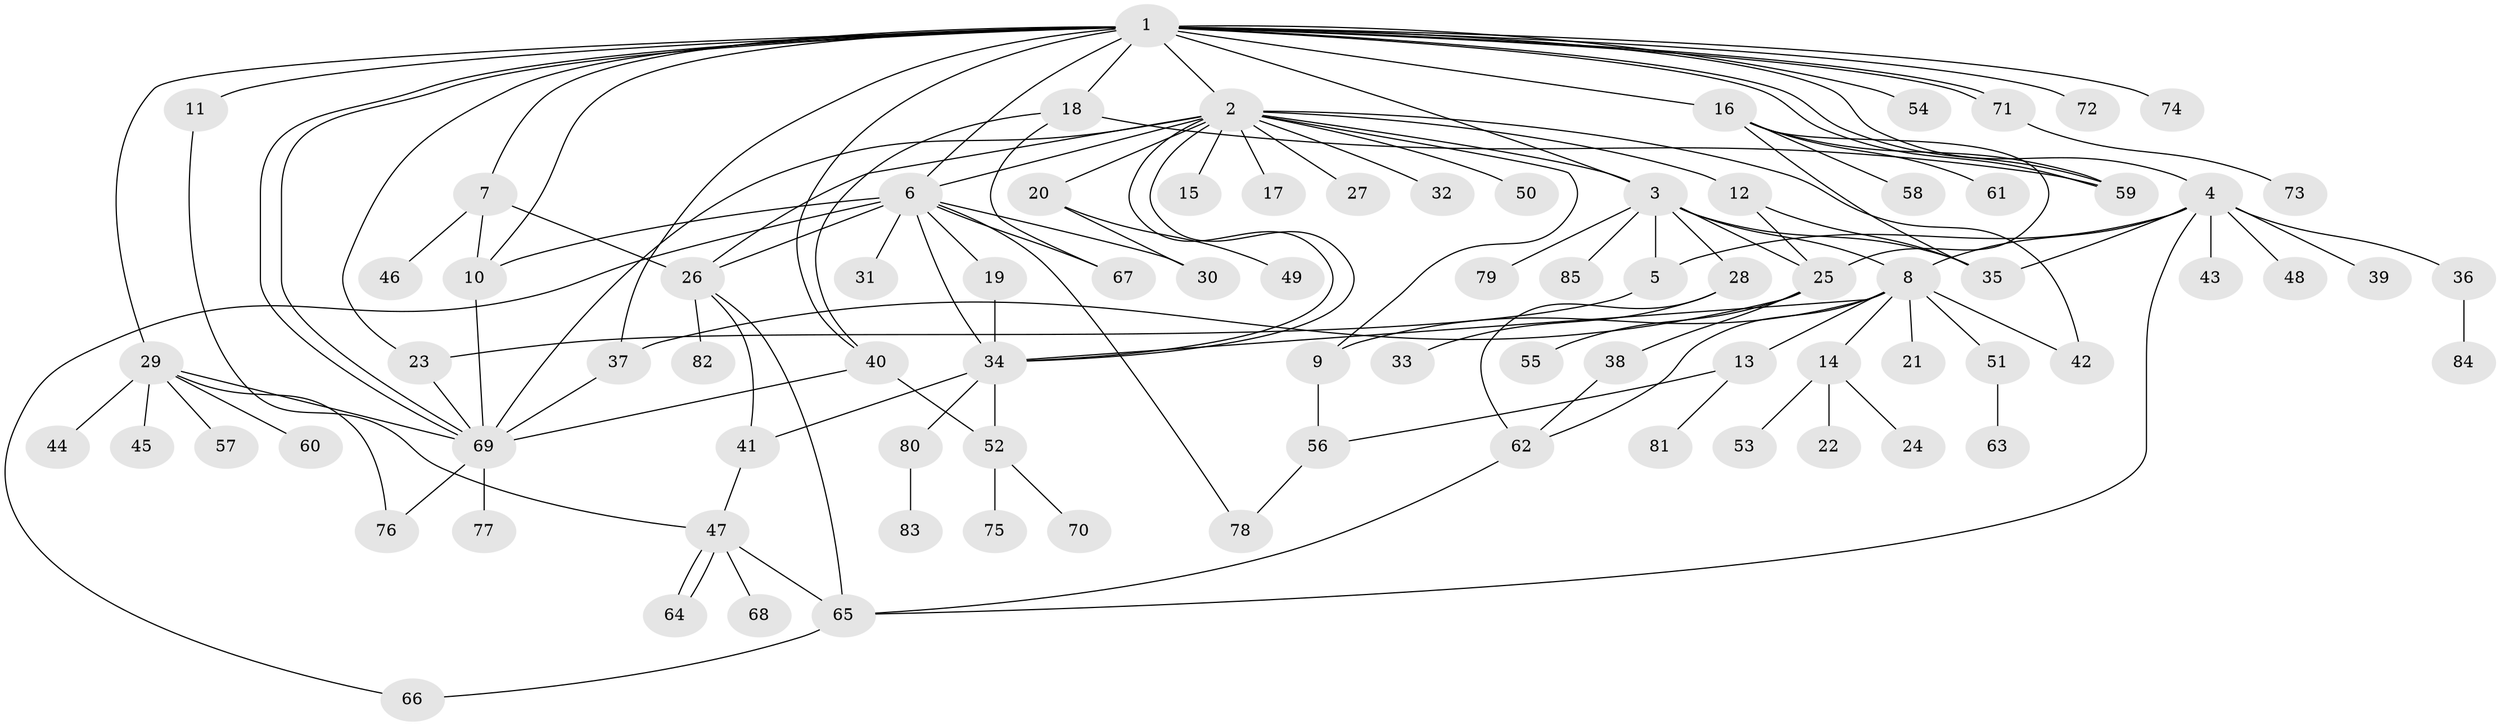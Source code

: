 // Generated by graph-tools (version 1.1) at 2025/11/02/27/25 16:11:15]
// undirected, 85 vertices, 132 edges
graph export_dot {
graph [start="1"]
  node [color=gray90,style=filled];
  1;
  2;
  3;
  4;
  5;
  6;
  7;
  8;
  9;
  10;
  11;
  12;
  13;
  14;
  15;
  16;
  17;
  18;
  19;
  20;
  21;
  22;
  23;
  24;
  25;
  26;
  27;
  28;
  29;
  30;
  31;
  32;
  33;
  34;
  35;
  36;
  37;
  38;
  39;
  40;
  41;
  42;
  43;
  44;
  45;
  46;
  47;
  48;
  49;
  50;
  51;
  52;
  53;
  54;
  55;
  56;
  57;
  58;
  59;
  60;
  61;
  62;
  63;
  64;
  65;
  66;
  67;
  68;
  69;
  70;
  71;
  72;
  73;
  74;
  75;
  76;
  77;
  78;
  79;
  80;
  81;
  82;
  83;
  84;
  85;
  1 -- 2;
  1 -- 3;
  1 -- 4;
  1 -- 6;
  1 -- 7;
  1 -- 10;
  1 -- 11;
  1 -- 16;
  1 -- 18;
  1 -- 23;
  1 -- 29;
  1 -- 37;
  1 -- 40;
  1 -- 54;
  1 -- 59;
  1 -- 59;
  1 -- 69;
  1 -- 69;
  1 -- 71;
  1 -- 71;
  1 -- 72;
  1 -- 74;
  2 -- 3;
  2 -- 6;
  2 -- 9;
  2 -- 12;
  2 -- 15;
  2 -- 17;
  2 -- 20;
  2 -- 26;
  2 -- 27;
  2 -- 32;
  2 -- 34;
  2 -- 34;
  2 -- 42;
  2 -- 50;
  2 -- 69;
  3 -- 5;
  3 -- 8;
  3 -- 25;
  3 -- 28;
  3 -- 35;
  3 -- 79;
  3 -- 85;
  4 -- 5;
  4 -- 8;
  4 -- 35;
  4 -- 36;
  4 -- 39;
  4 -- 43;
  4 -- 48;
  4 -- 65;
  5 -- 23;
  6 -- 10;
  6 -- 19;
  6 -- 26;
  6 -- 30;
  6 -- 31;
  6 -- 34;
  6 -- 66;
  6 -- 67;
  6 -- 78;
  7 -- 10;
  7 -- 26;
  7 -- 46;
  8 -- 9;
  8 -- 13;
  8 -- 14;
  8 -- 21;
  8 -- 34;
  8 -- 42;
  8 -- 51;
  8 -- 62;
  9 -- 56;
  10 -- 69;
  11 -- 47;
  12 -- 25;
  12 -- 35;
  13 -- 56;
  13 -- 81;
  14 -- 22;
  14 -- 24;
  14 -- 53;
  16 -- 25;
  16 -- 35;
  16 -- 58;
  16 -- 59;
  16 -- 61;
  18 -- 40;
  18 -- 59;
  18 -- 67;
  19 -- 34;
  20 -- 30;
  20 -- 49;
  23 -- 69;
  25 -- 37;
  25 -- 38;
  25 -- 55;
  26 -- 41;
  26 -- 65;
  26 -- 82;
  28 -- 33;
  28 -- 62;
  29 -- 44;
  29 -- 45;
  29 -- 57;
  29 -- 60;
  29 -- 69;
  29 -- 76;
  34 -- 41;
  34 -- 52;
  34 -- 80;
  36 -- 84;
  37 -- 69;
  38 -- 62;
  40 -- 52;
  40 -- 69;
  41 -- 47;
  47 -- 64;
  47 -- 64;
  47 -- 65;
  47 -- 68;
  51 -- 63;
  52 -- 70;
  52 -- 75;
  56 -- 78;
  62 -- 65;
  65 -- 66;
  69 -- 76;
  69 -- 77;
  71 -- 73;
  80 -- 83;
}
